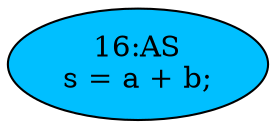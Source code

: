 strict digraph "" {
	node [label="\N"];
	"16:AS"	[ast="<pyverilog.vparser.ast.Assign object at 0x7fe730ea6550>",
		def_var="['s']",
		fillcolor=deepskyblue,
		label="16:AS
s = a + b;",
		statements="[]",
		style=filled,
		typ=Assign,
		use_var="['a', 'b']"];
}
